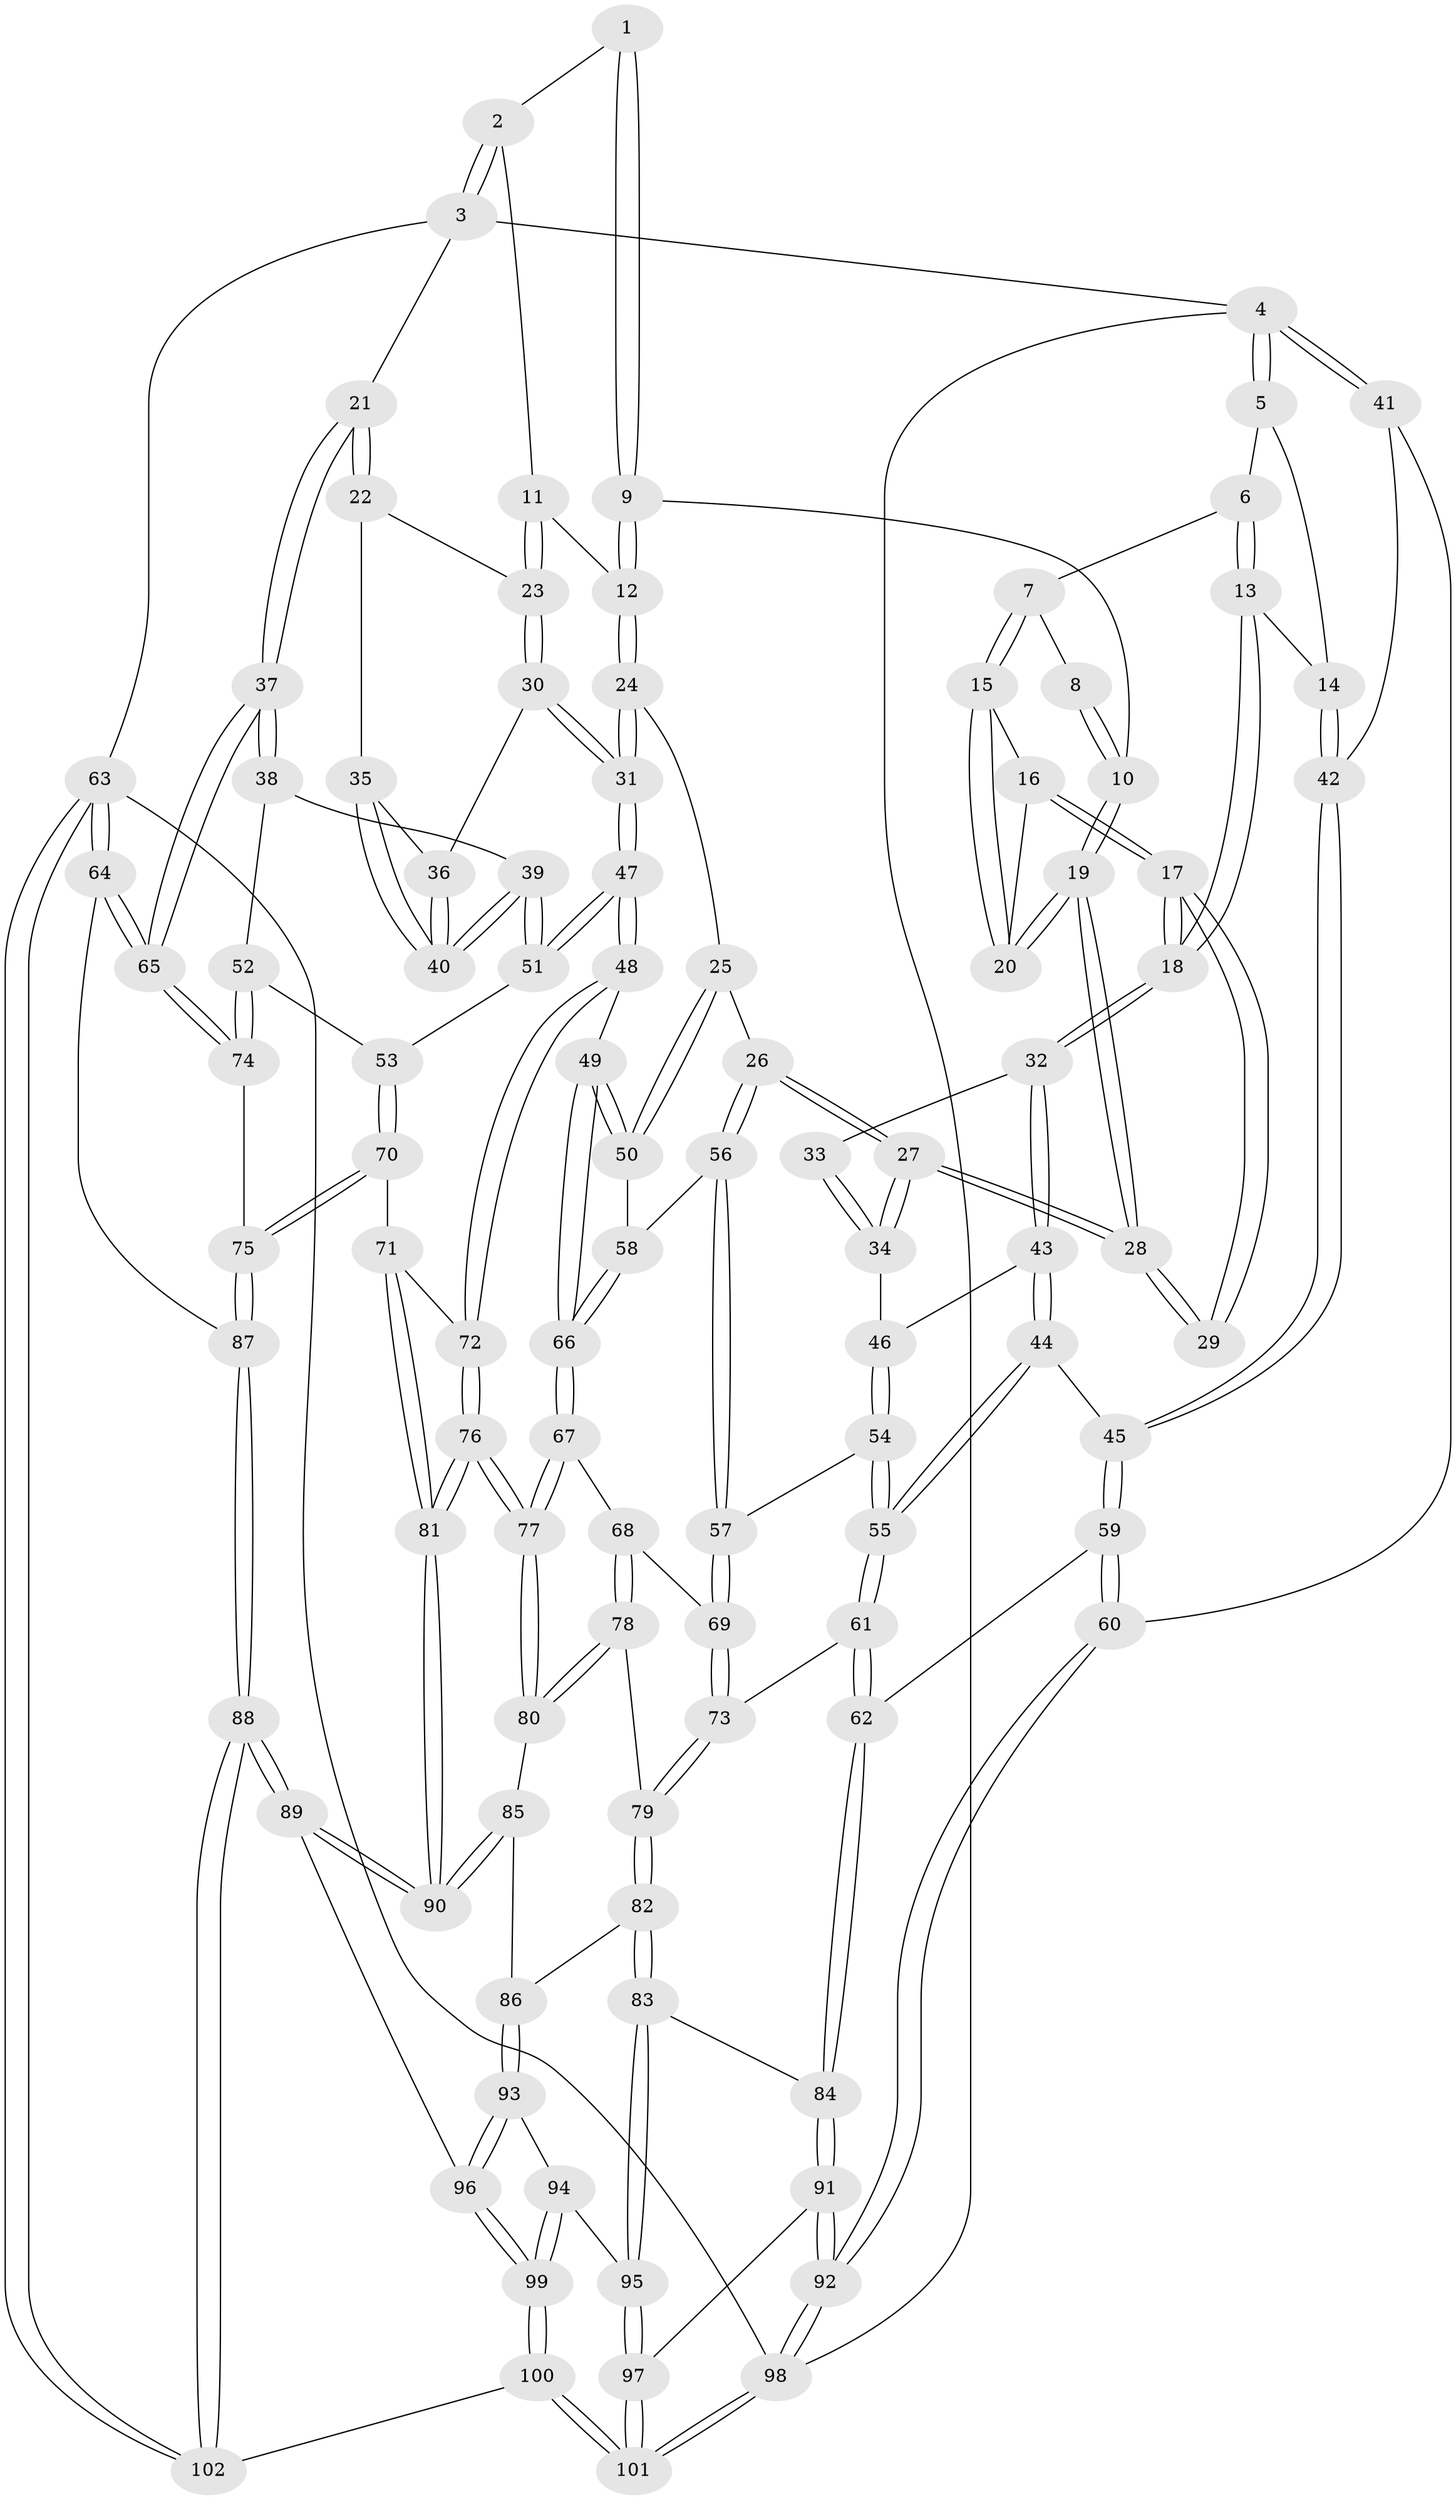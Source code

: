 // Generated by graph-tools (version 1.1) at 2025/11/02/21/25 10:11:12]
// undirected, 102 vertices, 252 edges
graph export_dot {
graph [start="1"]
  node [color=gray90,style=filled];
  1 [pos="+0.7460973580157821+0"];
  2 [pos="+0.8531861774791865+0"];
  3 [pos="+1+0"];
  4 [pos="+0+0"];
  5 [pos="+0.23300383737208624+0"];
  6 [pos="+0.2803112548484519+0"];
  7 [pos="+0.33443713937877806+0"];
  8 [pos="+0.43062280382378676+0"];
  9 [pos="+0.6334243540429892+0.13487408125476205"];
  10 [pos="+0.5746526732968769+0.13995333906254281"];
  11 [pos="+0.7749823228339124+0.13977090445477072"];
  12 [pos="+0.6794262249876026+0.1654053236245549"];
  13 [pos="+0.22307870383364897+0.23475419948201237"];
  14 [pos="+0.11322851768092805+0.1990086143503712"];
  15 [pos="+0.3484712324598484+0"];
  16 [pos="+0.3333195815697717+0.12360380907605525"];
  17 [pos="+0.297465536823546+0.17615308700954813"];
  18 [pos="+0.23153293947877254+0.23814168534213237"];
  19 [pos="+0.518507956046857+0.17503481583772076"];
  20 [pos="+0.5016928176215778+0.1638234689614729"];
  21 [pos="+1+0.028095761126174824"];
  22 [pos="+0.964283720980946+0.17948554894301538"];
  23 [pos="+0.9091852321259994+0.1943800471190621"];
  24 [pos="+0.7091124929571604+0.3339133412390232"];
  25 [pos="+0.6627115180540663+0.35151026779494454"];
  26 [pos="+0.5266160482682661+0.36804531094316195"];
  27 [pos="+0.5222466482548686+0.36512332072027487"];
  28 [pos="+0.4971773841979674+0.23769022215526406"];
  29 [pos="+0.4849089071111551+0.2382125662473225"];
  30 [pos="+0.7883622312736427+0.3447853518811916"];
  31 [pos="+0.7653751352065241+0.35723062097979386"];
  32 [pos="+0.2585486300858558+0.28773482992715654"];
  33 [pos="+0.3796450296381429+0.2666415016224929"];
  34 [pos="+0.45565459568664185+0.38324297743675395"];
  35 [pos="+0.9261902408053622+0.3372421954065072"];
  36 [pos="+0.8125509113647246+0.35108298031577395"];
  37 [pos="+1+0.36959828912693676"];
  38 [pos="+0.9544246741146994+0.40817630022379625"];
  39 [pos="+0.9514732211434247+0.40774233943635557"];
  40 [pos="+0.9480161818026847+0.4048269871962948"];
  41 [pos="+0+0.17021757845503305"];
  42 [pos="+0.04629131734249994+0.2147721632553933"];
  43 [pos="+0.26786854664338344+0.32709574251016815"];
  44 [pos="+0.24288206043333435+0.39917443720174994"];
  45 [pos="+0.09111835376130437+0.4433542018029883"];
  46 [pos="+0.4326543502289192+0.39037521087202887"];
  47 [pos="+0.7911522966775517+0.47720443872799173"];
  48 [pos="+0.7434071155658112+0.5385928263190194"];
  49 [pos="+0.7147965917177589+0.5418118526797634"];
  50 [pos="+0.6558008916318131+0.47466603597159196"];
  51 [pos="+0.8463302230229013+0.49356428567723937"];
  52 [pos="+0.9436409877011931+0.5330024555514234"];
  53 [pos="+0.8657807406440772+0.5111113204227362"];
  54 [pos="+0.3914919871616962+0.47828718126270314"];
  55 [pos="+0.2949780380334298+0.5689901330351711"];
  56 [pos="+0.5428311079822047+0.47256491408326545"];
  57 [pos="+0.4946917103229785+0.5305076650397771"];
  58 [pos="+0.5642000255592795+0.4894166301976733"];
  59 [pos="+0+0.6023114202579856"];
  60 [pos="+0+0.6091741759114245"];
  61 [pos="+0.2949032274218338+0.5694733826069599"];
  62 [pos="+0.10701272289152032+0.6517060438815726"];
  63 [pos="+1+1"];
  64 [pos="+1+0.7725339333389065"];
  65 [pos="+1+0.6205256970052274"];
  66 [pos="+0.6296877103798193+0.5843826786582604"];
  67 [pos="+0.626443613185528+0.591792625849209"];
  68 [pos="+0.5108735848935895+0.5955842727062369"];
  69 [pos="+0.48296873922657707+0.567993830701208"];
  70 [pos="+0.8695798675405039+0.665253058354569"];
  71 [pos="+0.7928224586504622+0.6368795602154566"];
  72 [pos="+0.7540419091721543+0.566107171321638"];
  73 [pos="+0.35526162370656006+0.6201603809963635"];
  74 [pos="+1+0.6101603893697856"];
  75 [pos="+0.8761142624434393+0.6708398957415339"];
  76 [pos="+0.6433518802726184+0.7433816546027733"];
  77 [pos="+0.6249607182507719+0.716149985309099"];
  78 [pos="+0.5176498404126274+0.6820624778719279"];
  79 [pos="+0.36262842172858767+0.6385848053169615"];
  80 [pos="+0.5229601615568042+0.6885369886391525"];
  81 [pos="+0.6567526158988962+0.7673348495785489"];
  82 [pos="+0.3681525624338945+0.7348136927091184"];
  83 [pos="+0.14329793148101463+0.7332448185088671"];
  84 [pos="+0.14071589807320703+0.7316739280768358"];
  85 [pos="+0.46070301926204116+0.7576049244763988"];
  86 [pos="+0.3754066426842413+0.7602770621894465"];
  87 [pos="+0.8561397921660482+0.8186618398212815"];
  88 [pos="+0.6956294611610215+0.9864237515722583"];
  89 [pos="+0.6947923363089278+0.9852810184231621"];
  90 [pos="+0.692529540238899+0.9781447727163932"];
  91 [pos="+0.13343101896606388+0.7568308067637545"];
  92 [pos="+0+1"];
  93 [pos="+0.35210999214972233+0.8355641134625328"];
  94 [pos="+0.30929678017390233+0.8496880168888628"];
  95 [pos="+0.2691449760955743+0.8396577577053614"];
  96 [pos="+0.4183300813942162+0.8961943957303427"];
  97 [pos="+0.10763762443202828+0.9752016280579561"];
  98 [pos="+0+1"];
  99 [pos="+0.20889299364697134+1"];
  100 [pos="+0.17288451881444963+1"];
  101 [pos="+0+1"];
  102 [pos="+0.7266766483530673+1"];
  1 -- 2;
  1 -- 9;
  1 -- 9;
  2 -- 3;
  2 -- 3;
  2 -- 11;
  3 -- 4;
  3 -- 21;
  3 -- 63;
  4 -- 5;
  4 -- 5;
  4 -- 41;
  4 -- 41;
  4 -- 98;
  5 -- 6;
  5 -- 14;
  6 -- 7;
  6 -- 13;
  6 -- 13;
  7 -- 8;
  7 -- 15;
  7 -- 15;
  8 -- 10;
  8 -- 10;
  9 -- 10;
  9 -- 12;
  9 -- 12;
  10 -- 19;
  10 -- 19;
  11 -- 12;
  11 -- 23;
  11 -- 23;
  12 -- 24;
  12 -- 24;
  13 -- 14;
  13 -- 18;
  13 -- 18;
  14 -- 42;
  14 -- 42;
  15 -- 16;
  15 -- 20;
  15 -- 20;
  16 -- 17;
  16 -- 17;
  16 -- 20;
  17 -- 18;
  17 -- 18;
  17 -- 29;
  17 -- 29;
  18 -- 32;
  18 -- 32;
  19 -- 20;
  19 -- 20;
  19 -- 28;
  19 -- 28;
  21 -- 22;
  21 -- 22;
  21 -- 37;
  21 -- 37;
  22 -- 23;
  22 -- 35;
  23 -- 30;
  23 -- 30;
  24 -- 25;
  24 -- 31;
  24 -- 31;
  25 -- 26;
  25 -- 50;
  25 -- 50;
  26 -- 27;
  26 -- 27;
  26 -- 56;
  26 -- 56;
  27 -- 28;
  27 -- 28;
  27 -- 34;
  27 -- 34;
  28 -- 29;
  28 -- 29;
  30 -- 31;
  30 -- 31;
  30 -- 36;
  31 -- 47;
  31 -- 47;
  32 -- 33;
  32 -- 43;
  32 -- 43;
  33 -- 34;
  33 -- 34;
  34 -- 46;
  35 -- 36;
  35 -- 40;
  35 -- 40;
  36 -- 40;
  36 -- 40;
  37 -- 38;
  37 -- 38;
  37 -- 65;
  37 -- 65;
  38 -- 39;
  38 -- 52;
  39 -- 40;
  39 -- 40;
  39 -- 51;
  39 -- 51;
  41 -- 42;
  41 -- 60;
  42 -- 45;
  42 -- 45;
  43 -- 44;
  43 -- 44;
  43 -- 46;
  44 -- 45;
  44 -- 55;
  44 -- 55;
  45 -- 59;
  45 -- 59;
  46 -- 54;
  46 -- 54;
  47 -- 48;
  47 -- 48;
  47 -- 51;
  47 -- 51;
  48 -- 49;
  48 -- 72;
  48 -- 72;
  49 -- 50;
  49 -- 50;
  49 -- 66;
  49 -- 66;
  50 -- 58;
  51 -- 53;
  52 -- 53;
  52 -- 74;
  52 -- 74;
  53 -- 70;
  53 -- 70;
  54 -- 55;
  54 -- 55;
  54 -- 57;
  55 -- 61;
  55 -- 61;
  56 -- 57;
  56 -- 57;
  56 -- 58;
  57 -- 69;
  57 -- 69;
  58 -- 66;
  58 -- 66;
  59 -- 60;
  59 -- 60;
  59 -- 62;
  60 -- 92;
  60 -- 92;
  61 -- 62;
  61 -- 62;
  61 -- 73;
  62 -- 84;
  62 -- 84;
  63 -- 64;
  63 -- 64;
  63 -- 102;
  63 -- 102;
  63 -- 98;
  64 -- 65;
  64 -- 65;
  64 -- 87;
  65 -- 74;
  65 -- 74;
  66 -- 67;
  66 -- 67;
  67 -- 68;
  67 -- 77;
  67 -- 77;
  68 -- 69;
  68 -- 78;
  68 -- 78;
  69 -- 73;
  69 -- 73;
  70 -- 71;
  70 -- 75;
  70 -- 75;
  71 -- 72;
  71 -- 81;
  71 -- 81;
  72 -- 76;
  72 -- 76;
  73 -- 79;
  73 -- 79;
  74 -- 75;
  75 -- 87;
  75 -- 87;
  76 -- 77;
  76 -- 77;
  76 -- 81;
  76 -- 81;
  77 -- 80;
  77 -- 80;
  78 -- 79;
  78 -- 80;
  78 -- 80;
  79 -- 82;
  79 -- 82;
  80 -- 85;
  81 -- 90;
  81 -- 90;
  82 -- 83;
  82 -- 83;
  82 -- 86;
  83 -- 84;
  83 -- 95;
  83 -- 95;
  84 -- 91;
  84 -- 91;
  85 -- 86;
  85 -- 90;
  85 -- 90;
  86 -- 93;
  86 -- 93;
  87 -- 88;
  87 -- 88;
  88 -- 89;
  88 -- 89;
  88 -- 102;
  88 -- 102;
  89 -- 90;
  89 -- 90;
  89 -- 96;
  91 -- 92;
  91 -- 92;
  91 -- 97;
  92 -- 98;
  92 -- 98;
  93 -- 94;
  93 -- 96;
  93 -- 96;
  94 -- 95;
  94 -- 99;
  94 -- 99;
  95 -- 97;
  95 -- 97;
  96 -- 99;
  96 -- 99;
  97 -- 101;
  97 -- 101;
  98 -- 101;
  98 -- 101;
  99 -- 100;
  99 -- 100;
  100 -- 101;
  100 -- 101;
  100 -- 102;
}
